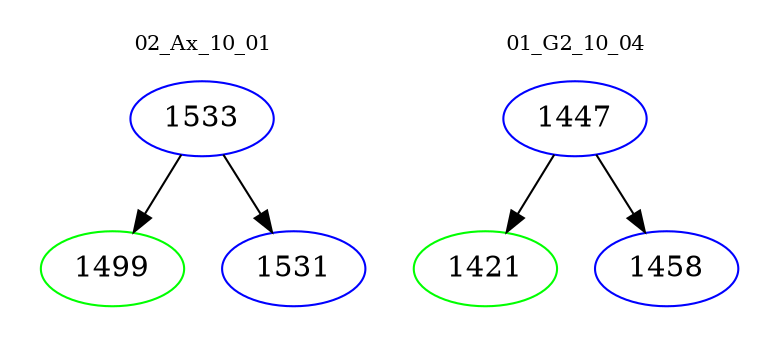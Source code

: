 digraph{
subgraph cluster_0 {
color = white
label = "02_Ax_10_01";
fontsize=10;
T0_1533 [label="1533", color="blue"]
T0_1533 -> T0_1499 [color="black"]
T0_1499 [label="1499", color="green"]
T0_1533 -> T0_1531 [color="black"]
T0_1531 [label="1531", color="blue"]
}
subgraph cluster_1 {
color = white
label = "01_G2_10_04";
fontsize=10;
T1_1447 [label="1447", color="blue"]
T1_1447 -> T1_1421 [color="black"]
T1_1421 [label="1421", color="green"]
T1_1447 -> T1_1458 [color="black"]
T1_1458 [label="1458", color="blue"]
}
}
